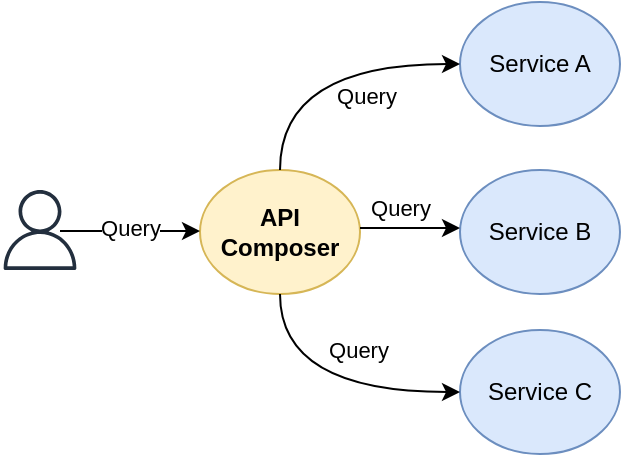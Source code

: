 <mxfile version="14.7.4" type="device"><diagram id="1lZ5ySlr1OFGnGcrIFZU" name="Page-1"><mxGraphModel dx="946" dy="524" grid="1" gridSize="10" guides="1" tooltips="1" connect="1" arrows="1" fold="1" page="1" pageScale="1" pageWidth="850" pageHeight="1100" math="0" shadow="0"><root><mxCell id="0"/><mxCell id="1" parent="0"/><mxCell id="skbgrqhSixeIVH3EXRHb-1" value="" style="outlineConnect=0;fontColor=#232F3E;gradientColor=none;fillColor=#232F3E;strokeColor=none;dashed=0;verticalLabelPosition=bottom;verticalAlign=top;align=center;html=1;fontSize=12;fontStyle=0;aspect=fixed;pointerEvents=1;shape=mxgraph.aws4.user;" vertex="1" parent="1"><mxGeometry x="210" y="120" width="40" height="40" as="geometry"/></mxCell><mxCell id="skbgrqhSixeIVH3EXRHb-2" value="API&lt;br&gt;Composer" style="ellipse;whiteSpace=wrap;html=1;fillColor=#fff2cc;strokeColor=#d6b656;fontStyle=1" vertex="1" parent="1"><mxGeometry x="310" y="110" width="80" height="62" as="geometry"/></mxCell><mxCell id="skbgrqhSixeIVH3EXRHb-3" value="Service A" style="ellipse;whiteSpace=wrap;html=1;fillColor=#dae8fc;strokeColor=#6c8ebf;" vertex="1" parent="1"><mxGeometry x="440" y="26" width="80" height="62" as="geometry"/></mxCell><mxCell id="skbgrqhSixeIVH3EXRHb-4" value="Service B" style="ellipse;whiteSpace=wrap;html=1;fillColor=#dae8fc;strokeColor=#6c8ebf;" vertex="1" parent="1"><mxGeometry x="440" y="110" width="80" height="62" as="geometry"/></mxCell><mxCell id="skbgrqhSixeIVH3EXRHb-5" value="Service C" style="ellipse;whiteSpace=wrap;html=1;fillColor=#dae8fc;strokeColor=#6c8ebf;" vertex="1" parent="1"><mxGeometry x="440" y="190" width="80" height="62" as="geometry"/></mxCell><mxCell id="skbgrqhSixeIVH3EXRHb-6" value="" style="endArrow=none;html=1;entryX=0.5;entryY=1;entryDx=0;entryDy=0;exitX=0;exitY=0.5;exitDx=0;exitDy=0;curved=1;startArrow=classic;startFill=1;endFill=0;" edge="1" parent="1" source="skbgrqhSixeIVH3EXRHb-5" target="skbgrqhSixeIVH3EXRHb-2"><mxGeometry width="50" height="50" relative="1" as="geometry"><mxPoint x="450" y="200" as="sourcePoint"/><mxPoint x="380" y="150" as="targetPoint"/><Array as="points"><mxPoint x="350" y="221"/></Array></mxGeometry></mxCell><mxCell id="skbgrqhSixeIVH3EXRHb-27" value="Query" style="edgeLabel;html=1;align=center;verticalAlign=middle;resizable=0;points=[];" vertex="1" connectable="0" parent="skbgrqhSixeIVH3EXRHb-6"><mxGeometry x="-0.137" y="-12" relative="1" as="geometry"><mxPoint x="9" y="-9" as="offset"/></mxGeometry></mxCell><mxCell id="skbgrqhSixeIVH3EXRHb-7" value="" style="endArrow=none;html=1;entryX=0.5;entryY=0;entryDx=0;entryDy=0;exitX=0;exitY=0.5;exitDx=0;exitDy=0;curved=1;startArrow=classic;startFill=1;endFill=0;" edge="1" parent="1" source="skbgrqhSixeIVH3EXRHb-3" target="skbgrqhSixeIVH3EXRHb-2"><mxGeometry width="50" height="50" relative="1" as="geometry"><mxPoint x="460" y="49" as="sourcePoint"/><mxPoint x="380" y="98.998" as="targetPoint"/><Array as="points"><mxPoint x="350" y="57"/></Array></mxGeometry></mxCell><mxCell id="skbgrqhSixeIVH3EXRHb-25" value="Query" style="edgeLabel;html=1;align=center;verticalAlign=middle;resizable=0;points=[];" vertex="1" connectable="0" parent="skbgrqhSixeIVH3EXRHb-7"><mxGeometry x="-0.273" y="3" relative="1" as="geometry"><mxPoint x="5" y="13" as="offset"/></mxGeometry></mxCell><mxCell id="skbgrqhSixeIVH3EXRHb-8" value="" style="endArrow=none;html=1;startArrow=classic;startFill=1;endFill=0;" edge="1" parent="1"><mxGeometry width="50" height="50" relative="1" as="geometry"><mxPoint x="440" y="139" as="sourcePoint"/><mxPoint x="390" y="139" as="targetPoint"/></mxGeometry></mxCell><mxCell id="skbgrqhSixeIVH3EXRHb-26" value="Query" style="edgeLabel;html=1;align=center;verticalAlign=middle;resizable=0;points=[];" vertex="1" connectable="0" parent="skbgrqhSixeIVH3EXRHb-8"><mxGeometry x="0.24" relative="1" as="geometry"><mxPoint x="1" y="-10" as="offset"/></mxGeometry></mxCell><mxCell id="skbgrqhSixeIVH3EXRHb-11" value="" style="endArrow=classic;html=1;" edge="1" parent="1"><mxGeometry width="50" height="50" relative="1" as="geometry"><mxPoint x="240" y="140.5" as="sourcePoint"/><mxPoint x="310" y="140.5" as="targetPoint"/></mxGeometry></mxCell><mxCell id="skbgrqhSixeIVH3EXRHb-12" value="Query" style="edgeLabel;html=1;align=center;verticalAlign=middle;resizable=0;points=[];" vertex="1" connectable="0" parent="skbgrqhSixeIVH3EXRHb-11"><mxGeometry y="2" relative="1" as="geometry"><mxPoint as="offset"/></mxGeometry></mxCell></root></mxGraphModel></diagram></mxfile>